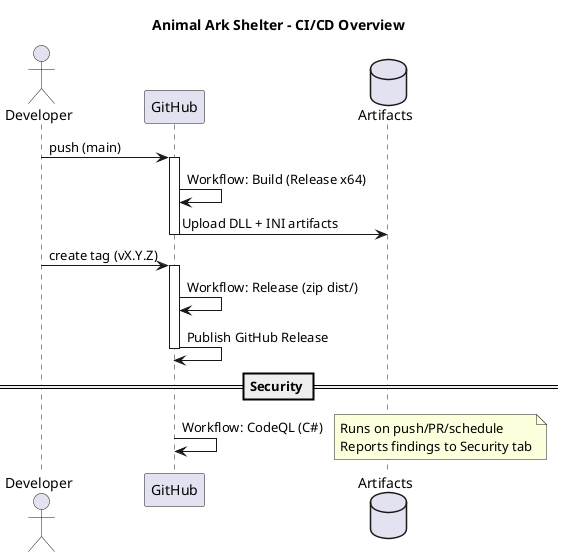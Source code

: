 @startuml
title Animal Ark Shelter – CI/CD Overview

actor Developer
participant GitHub as GH
database "Artifacts" as Art

Developer -> GH : push (main)
activate GH
GH -> GH : Workflow: Build (Release x64)
GH -> Art : Upload DLL + INI artifacts
deactivate GH

Developer -> GH : create tag (vX.Y.Z)
activate GH
GH -> GH : Workflow: Release (zip dist/)
GH -> GH : Publish GitHub Release
deactivate GH

== Security ==
GH -> GH : Workflow: CodeQL (C#)
note right
  Runs on push/PR/schedule
  Reports findings to Security tab
end note

@enduml

